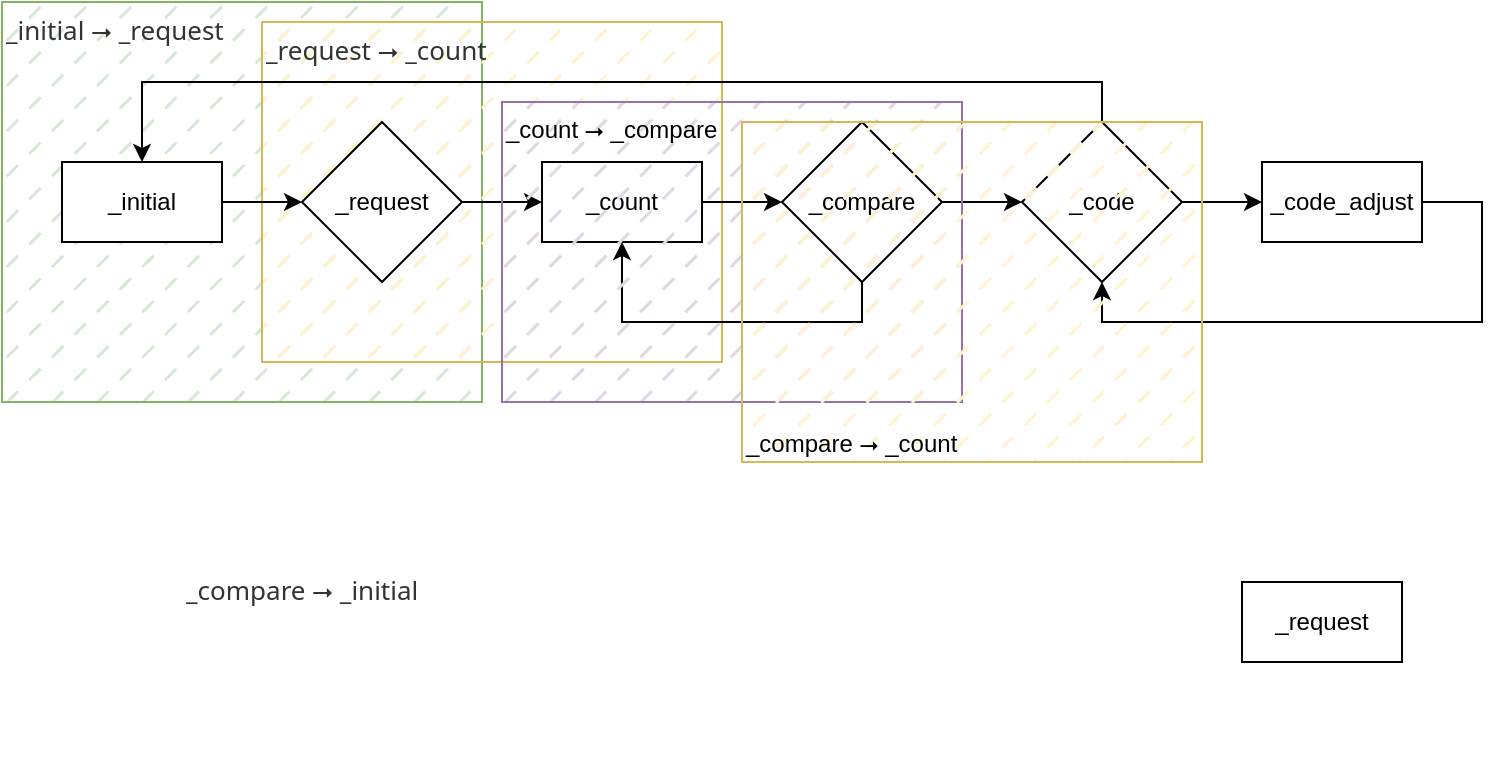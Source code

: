 <mxfile version="23.1.2" type="github">
  <diagram name="Página-1" id="jT7ZPlWgF6IqX4DdoQz3">
    <mxGraphModel dx="1763" dy="509" grid="1" gridSize="10" guides="1" tooltips="1" connect="1" arrows="1" fold="1" page="1" pageScale="1" pageWidth="827" pageHeight="1169" math="0" shadow="0">
      <root>
        <mxCell id="0" />
        <mxCell id="1" parent="0" />
        <mxCell id="f1oPZVSiDSi1oAFIV8Sl-20" value="&lt;span style=&quot;color: rgb(51, 51, 51); font-family: &amp;quot;Segoe UI&amp;quot;, system-ui, Roboto, &amp;quot;Helvetica Neue&amp;quot;, Arial, sans-serif, &amp;quot;Apple Color Emoji&amp;quot;, &amp;quot;Segoe UI Emoji&amp;quot;, &amp;quot;Segoe UI Symbol&amp;quot;, &amp;quot;Noto Color Emoji&amp;quot;; font-size: 13px; font-style: normal; font-variant-ligatures: normal; font-variant-caps: normal; font-weight: 400; letter-spacing: normal; orphans: 2; text-indent: 0px; text-transform: none; widows: 2; word-spacing: 0px; -webkit-text-stroke-width: 0px; text-decoration-thickness: initial; text-decoration-style: initial; text-decoration-color: initial; float: none; display: inline !important;&quot;&gt;_initial ⭢ _request&lt;/span&gt;" style="text;whiteSpace=wrap;html=1;strokeColor=#82b366;align=left;verticalAlign=top;rounded=0;labelBackgroundColor=none;fillColor=#d5e8d4;fillStyle=dashed;" vertex="1" parent="1">
          <mxGeometry x="-150" y="40" width="240" height="200" as="geometry" />
        </mxCell>
        <mxCell id="f1oPZVSiDSi1oAFIV8Sl-21" value="&lt;span style=&quot;border-color: var(--border-color); font-style: normal; font-variant-ligatures: normal; font-variant-caps: normal; font-weight: 400; letter-spacing: normal; orphans: 2; text-indent: 0px; text-transform: none; widows: 2; word-spacing: 0px; -webkit-text-stroke-width: 0px; text-decoration-thickness: initial; text-decoration-style: initial; text-decoration-color: initial; color: rgb(51, 51, 51); font-family: &amp;quot;Segoe UI&amp;quot;, system-ui, Roboto, &amp;quot;Helvetica Neue&amp;quot;, Arial, sans-serif, &amp;quot;Apple Color Emoji&amp;quot;, &amp;quot;Segoe UI Emoji&amp;quot;, &amp;quot;Segoe UI Symbol&amp;quot;, &amp;quot;Noto Color Emoji&amp;quot;; font-size: 13px; float: none; display: inline !important;&quot;&gt;_request ⭢ _count&lt;/span&gt;&lt;br style=&quot;border-color: var(--border-color); font-style: normal; font-variant-ligatures: normal; font-variant-caps: normal; font-weight: 400; letter-spacing: normal; orphans: 2; text-indent: 0px; text-transform: none; widows: 2; word-spacing: 0px; -webkit-text-stroke-width: 0px; text-decoration-thickness: initial; text-decoration-style: initial; text-decoration-color: initial; color: rgb(51, 51, 51); font-family: &amp;quot;Segoe UI&amp;quot;, system-ui, Roboto, &amp;quot;Helvetica Neue&amp;quot;, Arial, sans-serif, &amp;quot;Apple Color Emoji&amp;quot;, &amp;quot;Segoe UI Emoji&amp;quot;, &amp;quot;Segoe UI Symbol&amp;quot;, &amp;quot;Noto Color Emoji&amp;quot;; font-size: 13px;&quot;&gt;" style="text;whiteSpace=wrap;html=1;strokeColor=#d6b656;rounded=0;align=left;labelBackgroundColor=none;fillColor=#fff2cc;fillStyle=dashed;" vertex="1" parent="1">
          <mxGeometry x="-20" y="50" width="230" height="170" as="geometry" />
        </mxCell>
        <mxCell id="f1oPZVSiDSi1oAFIV8Sl-8" style="edgeStyle=orthogonalEdgeStyle;rounded=0;orthogonalLoop=1;jettySize=auto;html=1;entryX=0;entryY=0.5;entryDx=0;entryDy=0;" edge="1" parent="1" source="f1oPZVSiDSi1oAFIV8Sl-1" target="f1oPZVSiDSi1oAFIV8Sl-7">
          <mxGeometry relative="1" as="geometry" />
        </mxCell>
        <mxCell id="f1oPZVSiDSi1oAFIV8Sl-1" value="_initial" style="rounded=0;whiteSpace=wrap;html=1;" vertex="1" parent="1">
          <mxGeometry x="-120" y="120" width="80" height="40" as="geometry" />
        </mxCell>
        <mxCell id="f1oPZVSiDSi1oAFIV8Sl-2" value="&lt;span style=&quot;color: rgb(51, 51, 51); font-family: &amp;quot;Segoe UI&amp;quot;, system-ui, Roboto, &amp;quot;Helvetica Neue&amp;quot;, Arial, sans-serif, &amp;quot;Apple Color Emoji&amp;quot;, &amp;quot;Segoe UI Emoji&amp;quot;, &amp;quot;Segoe UI Symbol&amp;quot;, &amp;quot;Noto Color Emoji&amp;quot;; font-size: 13px; font-style: normal; font-variant-ligatures: normal; font-variant-caps: normal; font-weight: 400; letter-spacing: normal; orphans: 2; text-align: start; text-indent: 0px; text-transform: none; widows: 2; word-spacing: 0px; -webkit-text-stroke-width: 0px; background-color: rgb(255, 255, 255); text-decoration-thickness: initial; text-decoration-style: initial; text-decoration-color: initial; float: none; display: inline !important;&quot;&gt;_compare ⭢ _initial&lt;/span&gt;" style="text;whiteSpace=wrap;html=1;" vertex="1" parent="1">
          <mxGeometry x="-60" y="320" width="150" height="110" as="geometry" />
        </mxCell>
        <mxCell id="f1oPZVSiDSi1oAFIV8Sl-3" value="_request" style="rounded=0;whiteSpace=wrap;html=1;" vertex="1" parent="1">
          <mxGeometry x="470" y="330" width="80" height="40" as="geometry" />
        </mxCell>
        <mxCell id="f1oPZVSiDSi1oAFIV8Sl-11" style="edgeStyle=orthogonalEdgeStyle;rounded=0;orthogonalLoop=1;jettySize=auto;html=1;exitX=1;exitY=0.5;exitDx=0;exitDy=0;entryX=0;entryY=0.5;entryDx=0;entryDy=0;" edge="1" parent="1" source="f1oPZVSiDSi1oAFIV8Sl-4" target="f1oPZVSiDSi1oAFIV8Sl-6">
          <mxGeometry relative="1" as="geometry" />
        </mxCell>
        <mxCell id="f1oPZVSiDSi1oAFIV8Sl-4" value="_count" style="rounded=0;whiteSpace=wrap;html=1;" vertex="1" parent="1">
          <mxGeometry x="120" y="120" width="80" height="40" as="geometry" />
        </mxCell>
        <mxCell id="f1oPZVSiDSi1oAFIV8Sl-18" style="edgeStyle=orthogonalEdgeStyle;rounded=0;orthogonalLoop=1;jettySize=auto;html=1;entryX=0.5;entryY=1;entryDx=0;entryDy=0;" edge="1" parent="1" source="f1oPZVSiDSi1oAFIV8Sl-5" target="f1oPZVSiDSi1oAFIV8Sl-14">
          <mxGeometry relative="1" as="geometry">
            <Array as="points">
              <mxPoint x="590" y="140" />
              <mxPoint x="590" y="200" />
              <mxPoint x="400" y="200" />
            </Array>
          </mxGeometry>
        </mxCell>
        <mxCell id="f1oPZVSiDSi1oAFIV8Sl-5" value="_code_adjust" style="rounded=0;whiteSpace=wrap;html=1;" vertex="1" parent="1">
          <mxGeometry x="480" y="120" width="80" height="40" as="geometry" />
        </mxCell>
        <mxCell id="f1oPZVSiDSi1oAFIV8Sl-13" style="edgeStyle=orthogonalEdgeStyle;rounded=0;orthogonalLoop=1;jettySize=auto;html=1;exitX=0.5;exitY=1;exitDx=0;exitDy=0;entryX=0.5;entryY=1;entryDx=0;entryDy=0;" edge="1" parent="1" source="f1oPZVSiDSi1oAFIV8Sl-6" target="f1oPZVSiDSi1oAFIV8Sl-4">
          <mxGeometry relative="1" as="geometry" />
        </mxCell>
        <mxCell id="f1oPZVSiDSi1oAFIV8Sl-15" style="edgeStyle=orthogonalEdgeStyle;rounded=0;orthogonalLoop=1;jettySize=auto;html=1;entryX=0;entryY=0.5;entryDx=0;entryDy=0;" edge="1" parent="1" source="f1oPZVSiDSi1oAFIV8Sl-6" target="f1oPZVSiDSi1oAFIV8Sl-14">
          <mxGeometry relative="1" as="geometry" />
        </mxCell>
        <mxCell id="f1oPZVSiDSi1oAFIV8Sl-6" value="_compare" style="rhombus;whiteSpace=wrap;html=1;" vertex="1" parent="1">
          <mxGeometry x="240" y="100" width="80" height="80" as="geometry" />
        </mxCell>
        <mxCell id="f1oPZVSiDSi1oAFIV8Sl-9" style="edgeStyle=orthogonalEdgeStyle;rounded=0;orthogonalLoop=1;jettySize=auto;html=1;exitX=1;exitY=0.5;exitDx=0;exitDy=0;" edge="1" parent="1" source="f1oPZVSiDSi1oAFIV8Sl-7" target="f1oPZVSiDSi1oAFIV8Sl-4">
          <mxGeometry relative="1" as="geometry" />
        </mxCell>
        <mxCell id="f1oPZVSiDSi1oAFIV8Sl-7" value="_request" style="rhombus;whiteSpace=wrap;html=1;" vertex="1" parent="1">
          <mxGeometry y="100" width="80" height="80" as="geometry" />
        </mxCell>
        <mxCell id="f1oPZVSiDSi1oAFIV8Sl-17" style="edgeStyle=orthogonalEdgeStyle;rounded=0;orthogonalLoop=1;jettySize=auto;html=1;exitX=1;exitY=0.5;exitDx=0;exitDy=0;entryX=0;entryY=0.5;entryDx=0;entryDy=0;" edge="1" parent="1" source="f1oPZVSiDSi1oAFIV8Sl-14" target="f1oPZVSiDSi1oAFIV8Sl-5">
          <mxGeometry relative="1" as="geometry" />
        </mxCell>
        <mxCell id="f1oPZVSiDSi1oAFIV8Sl-19" style="edgeStyle=orthogonalEdgeStyle;rounded=0;orthogonalLoop=1;jettySize=auto;html=1;exitX=0.5;exitY=0;exitDx=0;exitDy=0;entryX=0.5;entryY=0;entryDx=0;entryDy=0;" edge="1" parent="1" source="f1oPZVSiDSi1oAFIV8Sl-14" target="f1oPZVSiDSi1oAFIV8Sl-1">
          <mxGeometry relative="1" as="geometry" />
        </mxCell>
        <mxCell id="f1oPZVSiDSi1oAFIV8Sl-14" value="_code" style="rhombus;whiteSpace=wrap;html=1;" vertex="1" parent="1">
          <mxGeometry x="360" y="100" width="80" height="80" as="geometry" />
        </mxCell>
        <mxCell id="f1oPZVSiDSi1oAFIV8Sl-24" value="_count ⭢ _compare" style="text;whiteSpace=wrap;html=1;strokeColor=#9673a6;rounded=0;align=left;labelBackgroundColor=none;fillColor=#e1d5e7;fillStyle=dashed;" vertex="1" parent="1">
          <mxGeometry x="100" y="90" width="230" height="150" as="geometry" />
        </mxCell>
        <mxCell id="f1oPZVSiDSi1oAFIV8Sl-25" value="_compare ⭢ _count" style="text;whiteSpace=wrap;html=1;strokeColor=#d6b656;rounded=0;align=left;labelBackgroundColor=none;fillColor=#fff2cc;fillStyle=dashed;verticalAlign=bottom;" vertex="1" parent="1">
          <mxGeometry x="220" y="100" width="230" height="170" as="geometry" />
        </mxCell>
      </root>
    </mxGraphModel>
  </diagram>
</mxfile>
